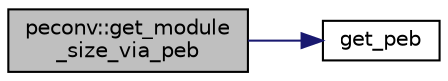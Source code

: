 digraph "peconv::get_module_size_via_peb"
{
 // LATEX_PDF_SIZE
  edge [fontname="Helvetica",fontsize="10",labelfontname="Helvetica",labelfontsize="10"];
  node [fontname="Helvetica",fontsize="10",shape=record];
  rankdir="LR";
  Node1 [label="peconv::get_module\l_size_via_peb",height=0.2,width=0.4,color="black", fillcolor="grey75", style="filled", fontcolor="black",tooltip=" "];
  Node1 -> Node2 [color="midnightblue",fontsize="10",style="solid",fontname="Helvetica"];
  Node2 [label="get_peb",height=0.2,width=0.4,color="black", fillcolor="white", style="filled",URL="$peb__lookup_8cpp.html#a7f86e7558b841ac9e5a6374758a3f71c",tooltip=" "];
}
